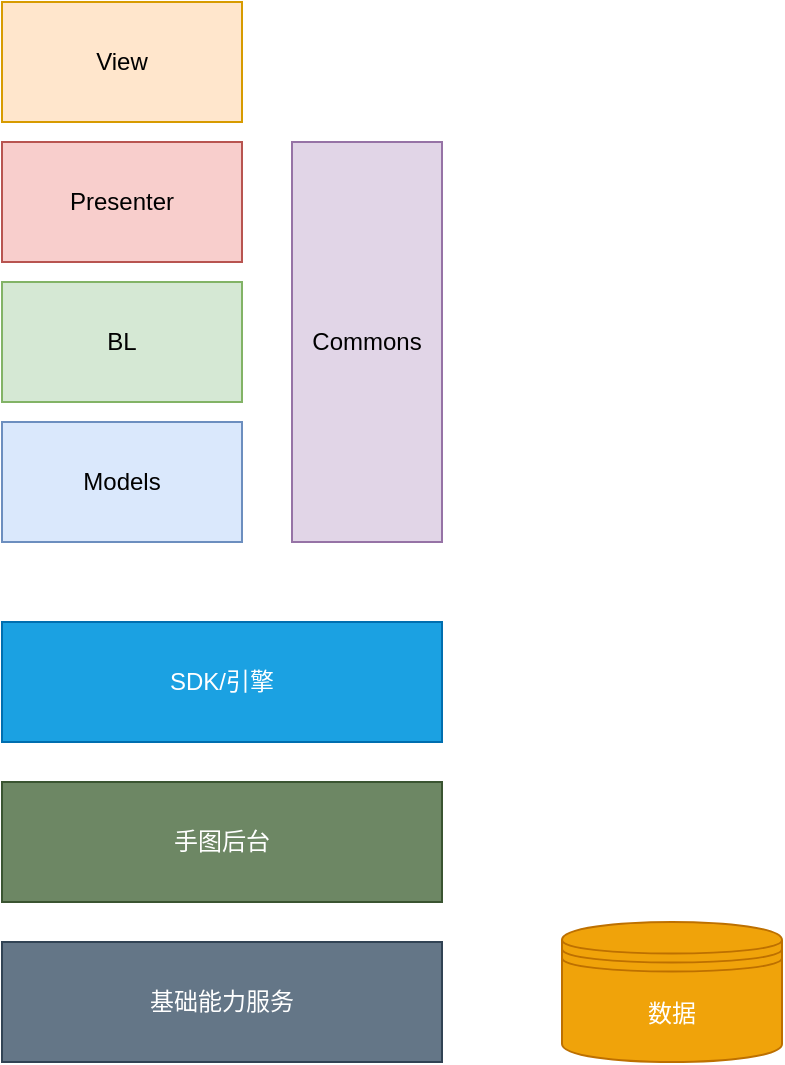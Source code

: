 <mxfile version="12.8.5" type="github">
  <diagram id="30iLJYTvBUMPkwqEV-AV" name="Page-1">
    <mxGraphModel dx="1186" dy="692" grid="1" gridSize="10" guides="1" tooltips="1" connect="1" arrows="1" fold="1" page="1" pageScale="1" pageWidth="850" pageHeight="1100" math="0" shadow="0">
      <root>
        <mxCell id="0" />
        <mxCell id="1" parent="0" />
        <mxCell id="bj2yFRT0jkU7Tj2hQozE-1" value="View" style="rounded=0;whiteSpace=wrap;html=1;fillColor=#ffe6cc;strokeColor=#d79b00;" vertex="1" parent="1">
          <mxGeometry x="220" y="110" width="120" height="60" as="geometry" />
        </mxCell>
        <mxCell id="bj2yFRT0jkU7Tj2hQozE-2" value="Presenter" style="rounded=0;whiteSpace=wrap;html=1;fillColor=#f8cecc;strokeColor=#b85450;" vertex="1" parent="1">
          <mxGeometry x="220" y="180" width="120" height="60" as="geometry" />
        </mxCell>
        <mxCell id="bj2yFRT0jkU7Tj2hQozE-5" value="BL" style="rounded=0;whiteSpace=wrap;html=1;fillColor=#d5e8d4;strokeColor=#82b366;" vertex="1" parent="1">
          <mxGeometry x="220" y="250" width="120" height="60" as="geometry" />
        </mxCell>
        <mxCell id="bj2yFRT0jkU7Tj2hQozE-6" value="Models" style="rounded=0;whiteSpace=wrap;html=1;fillColor=#dae8fc;strokeColor=#6c8ebf;" vertex="1" parent="1">
          <mxGeometry x="220" y="320" width="120" height="60" as="geometry" />
        </mxCell>
        <mxCell id="bj2yFRT0jkU7Tj2hQozE-9" value="Commons" style="rounded=0;whiteSpace=wrap;html=1;fillColor=#e1d5e7;strokeColor=#9673a6;" vertex="1" parent="1">
          <mxGeometry x="365" y="180" width="75" height="200" as="geometry" />
        </mxCell>
        <mxCell id="bj2yFRT0jkU7Tj2hQozE-11" value="SDK/引擎" style="rounded=0;whiteSpace=wrap;html=1;fillColor=#1ba1e2;strokeColor=#006EAF;fontColor=#ffffff;" vertex="1" parent="1">
          <mxGeometry x="220" y="420" width="220" height="60" as="geometry" />
        </mxCell>
        <mxCell id="bj2yFRT0jkU7Tj2hQozE-12" value="手图后台" style="rounded=0;whiteSpace=wrap;html=1;fillColor=#6d8764;strokeColor=#3A5431;fontColor=#ffffff;" vertex="1" parent="1">
          <mxGeometry x="220" y="500" width="220" height="60" as="geometry" />
        </mxCell>
        <mxCell id="bj2yFRT0jkU7Tj2hQozE-13" value="基础能力服务" style="rounded=0;whiteSpace=wrap;html=1;fillColor=#647687;strokeColor=#314354;fontColor=#ffffff;" vertex="1" parent="1">
          <mxGeometry x="220" y="580" width="220" height="60" as="geometry" />
        </mxCell>
        <mxCell id="bj2yFRT0jkU7Tj2hQozE-14" value="数据" style="shape=datastore;whiteSpace=wrap;html=1;fillColor=#f0a30a;strokeColor=#BD7000;fontColor=#ffffff;" vertex="1" parent="1">
          <mxGeometry x="500" y="570" width="110" height="70" as="geometry" />
        </mxCell>
      </root>
    </mxGraphModel>
  </diagram>
</mxfile>
